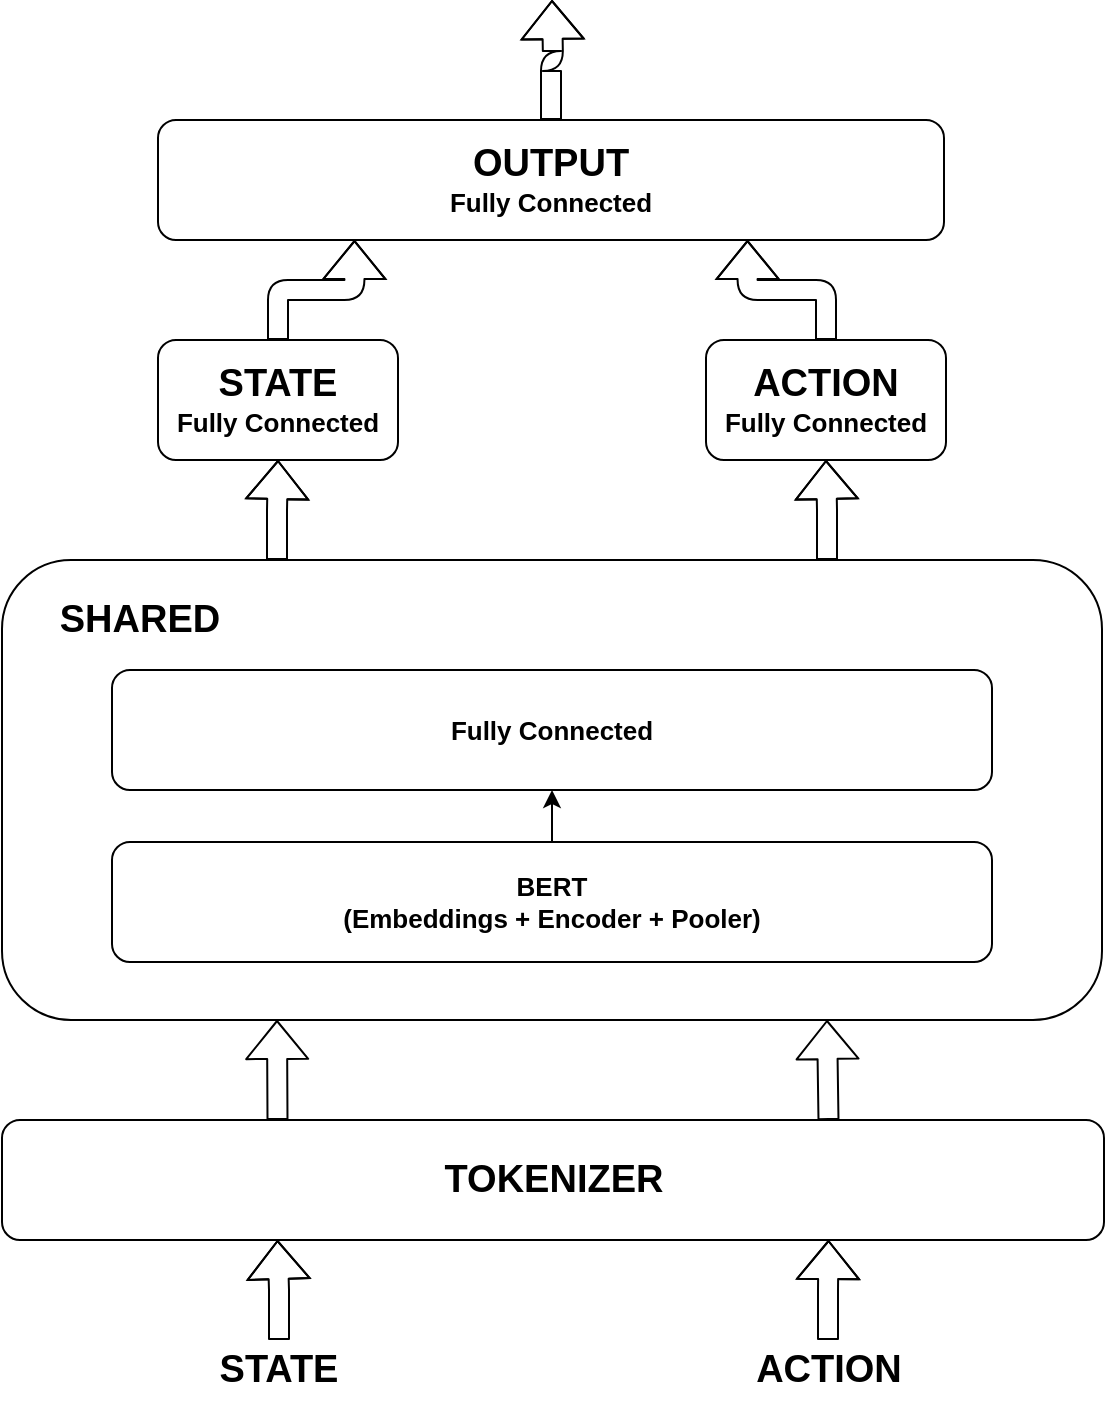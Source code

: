 <mxfile>
    <diagram id="EV65yb_jjW9IthwbfgZv" name="Page-1">
        <mxGraphModel dx="1715" dy="1142" grid="1" gridSize="10" guides="1" tooltips="1" connect="1" arrows="1" fold="1" page="1" pageScale="1" pageWidth="827" pageHeight="1169" math="0" shadow="0">
            <root>
                <mxCell id="0"/>
                <mxCell id="1" parent="0"/>
                <mxCell id="HSNwQ3O_0nQfxcZKa0X5-3" style="edgeStyle=orthogonalEdgeStyle;rounded=1;orthogonalLoop=1;jettySize=auto;html=1;exitX=0.25;exitY=0;exitDx=0;exitDy=0;fontSize=13;shape=flexArrow;" parent="1" source="1uaCHu3Pwth4PD7MlHN_-7" target="B6evqfIJlXMsKJtfPlcZ-13" edge="1">
                    <mxGeometry relative="1" as="geometry"/>
                </mxCell>
                <mxCell id="HSNwQ3O_0nQfxcZKa0X5-4" style="edgeStyle=orthogonalEdgeStyle;rounded=1;orthogonalLoop=1;jettySize=auto;html=1;exitX=0.75;exitY=0;exitDx=0;exitDy=0;entryX=0.5;entryY=1;entryDx=0;entryDy=0;fontSize=13;shape=flexArrow;" parent="1" source="1uaCHu3Pwth4PD7MlHN_-7" target="HSNwQ3O_0nQfxcZKa0X5-1" edge="1">
                    <mxGeometry relative="1" as="geometry"/>
                </mxCell>
                <mxCell id="1uaCHu3Pwth4PD7MlHN_-7" value="" style="rounded=1;whiteSpace=wrap;html=1;" parent="1" vertex="1">
                    <mxGeometry x="121" y="470" width="550" height="230" as="geometry"/>
                </mxCell>
                <mxCell id="B6evqfIJlXMsKJtfPlcZ-7" value="" style="edgeStyle=orthogonalEdgeStyle;rounded=1;orthogonalLoop=1;jettySize=auto;html=1;fontSize=13;" parent="1" source="1uaCHu3Pwth4PD7MlHN_-1" target="B6evqfIJlXMsKJtfPlcZ-6" edge="1">
                    <mxGeometry relative="1" as="geometry"/>
                </mxCell>
                <mxCell id="1uaCHu3Pwth4PD7MlHN_-1" value="&lt;b&gt;&lt;font style=&quot;font-size: 13px&quot;&gt;BERT&lt;br&gt;(Embeddings + Encoder + Pooler)&lt;br&gt;&lt;/font&gt;&lt;/b&gt;" style="rounded=1;whiteSpace=wrap;html=1;" parent="1" vertex="1">
                    <mxGeometry x="176" y="611" width="440" height="60" as="geometry"/>
                </mxCell>
                <mxCell id="1uaCHu3Pwth4PD7MlHN_-12" value="&lt;b&gt;&lt;font style=&quot;font-size: 19px&quot;&gt;SHARED&lt;/font&gt;&lt;/b&gt;" style="text;html=1;strokeColor=none;fillColor=none;align=center;verticalAlign=middle;whiteSpace=wrap;rounded=1;" parent="1" vertex="1">
                    <mxGeometry x="140" y="480" width="100" height="40" as="geometry"/>
                </mxCell>
                <mxCell id="HSNwQ3O_0nQfxcZKa0X5-12" style="edgeStyle=orthogonalEdgeStyle;shape=flexArrow;rounded=1;orthogonalLoop=1;jettySize=auto;html=1;exitX=0.5;exitY=0;exitDx=0;exitDy=0;entryX=0.25;entryY=1;entryDx=0;entryDy=0;fontSize=19;" parent="1" source="1uaCHu3Pwth4PD7MlHN_-13" target="B6evqfIJlXMsKJtfPlcZ-8" edge="1">
                    <mxGeometry relative="1" as="geometry"/>
                </mxCell>
                <mxCell id="1uaCHu3Pwth4PD7MlHN_-13" value="&lt;b&gt;STATE&lt;/b&gt;" style="text;html=1;strokeColor=none;fillColor=none;align=center;verticalAlign=middle;whiteSpace=wrap;rounded=1;fontSize=19;" parent="1" vertex="1">
                    <mxGeometry x="223" y="860" width="73" height="30" as="geometry"/>
                </mxCell>
                <mxCell id="HSNwQ3O_0nQfxcZKa0X5-13" style="edgeStyle=orthogonalEdgeStyle;shape=flexArrow;rounded=1;orthogonalLoop=1;jettySize=auto;html=1;exitX=0.5;exitY=0;exitDx=0;exitDy=0;entryX=0.75;entryY=1;entryDx=0;entryDy=0;fontSize=19;" parent="1" source="1uaCHu3Pwth4PD7MlHN_-14" target="B6evqfIJlXMsKJtfPlcZ-8" edge="1">
                    <mxGeometry relative="1" as="geometry"/>
                </mxCell>
                <mxCell id="1uaCHu3Pwth4PD7MlHN_-14" value="&lt;b&gt;ACTION&lt;/b&gt;" style="text;html=1;strokeColor=none;fillColor=none;align=center;verticalAlign=middle;whiteSpace=wrap;rounded=1;fontSize=19;" parent="1" vertex="1">
                    <mxGeometry x="494.5" y="860" width="79" height="30" as="geometry"/>
                </mxCell>
                <mxCell id="B6evqfIJlXMsKJtfPlcZ-6" value="&lt;b&gt;&lt;font style=&quot;font-size: 13px&quot;&gt;Fully Connected&lt;/font&gt;&lt;/b&gt;" style="rounded=1;whiteSpace=wrap;html=1;" parent="1" vertex="1">
                    <mxGeometry x="176" y="525" width="440" height="60" as="geometry"/>
                </mxCell>
                <mxCell id="B6evqfIJlXMsKJtfPlcZ-8" value="" style="rounded=1;whiteSpace=wrap;html=1;fontSize=13;" parent="1" vertex="1">
                    <mxGeometry x="121" y="750" width="551" height="60" as="geometry"/>
                </mxCell>
                <mxCell id="B6evqfIJlXMsKJtfPlcZ-10" value="" style="shape=flexArrow;endArrow=classic;html=1;rounded=1;fontSize=13;exitX=0.75;exitY=0;exitDx=0;exitDy=0;entryX=0.75;entryY=1;entryDx=0;entryDy=0;" parent="1" source="B6evqfIJlXMsKJtfPlcZ-8" target="1uaCHu3Pwth4PD7MlHN_-7" edge="1">
                    <mxGeometry width="50" height="50" relative="1" as="geometry">
                        <mxPoint x="372" y="760" as="sourcePoint"/>
                        <mxPoint x="422" y="710" as="targetPoint"/>
                    </mxGeometry>
                </mxCell>
                <mxCell id="B6evqfIJlXMsKJtfPlcZ-11" value="" style="shape=flexArrow;endArrow=classic;html=1;rounded=1;fontSize=13;exitX=0.25;exitY=0;exitDx=0;exitDy=0;entryX=0.25;entryY=1;entryDx=0;entryDy=0;" parent="1" source="B6evqfIJlXMsKJtfPlcZ-8" target="1uaCHu3Pwth4PD7MlHN_-7" edge="1">
                    <mxGeometry width="50" height="50" relative="1" as="geometry">
                        <mxPoint x="372" y="760" as="sourcePoint"/>
                        <mxPoint x="292" y="740" as="targetPoint"/>
                    </mxGeometry>
                </mxCell>
                <mxCell id="B6evqfIJlXMsKJtfPlcZ-12" value="&lt;b&gt;&lt;font style=&quot;font-size: 19px&quot;&gt;TOKENIZER&lt;/font&gt;&lt;/b&gt;" style="text;html=1;strokeColor=none;fillColor=none;align=center;verticalAlign=middle;whiteSpace=wrap;rounded=1;" parent="1" vertex="1">
                    <mxGeometry x="320" y="760" width="154" height="40" as="geometry"/>
                </mxCell>
                <mxCell id="HSNwQ3O_0nQfxcZKa0X5-7" style="edgeStyle=orthogonalEdgeStyle;shape=flexArrow;rounded=1;orthogonalLoop=1;jettySize=auto;html=1;exitX=0.5;exitY=0;exitDx=0;exitDy=0;entryX=0.25;entryY=1;entryDx=0;entryDy=0;fontSize=13;" parent="1" source="B6evqfIJlXMsKJtfPlcZ-13" target="B6evqfIJlXMsKJtfPlcZ-14" edge="1">
                    <mxGeometry relative="1" as="geometry"/>
                </mxCell>
                <mxCell id="B6evqfIJlXMsKJtfPlcZ-13" value="&lt;b&gt;&lt;font style=&quot;font-size: 19px&quot;&gt;STATE&lt;/font&gt;&lt;br&gt;Fully Connected&lt;br&gt;&lt;/b&gt;" style="rounded=1;whiteSpace=wrap;html=1;fontSize=13;" parent="1" vertex="1">
                    <mxGeometry x="199" y="360" width="120" height="60" as="geometry"/>
                </mxCell>
                <mxCell id="HSNwQ3O_0nQfxcZKa0X5-8" style="edgeStyle=orthogonalEdgeStyle;shape=flexArrow;rounded=1;orthogonalLoop=1;jettySize=auto;html=1;exitX=0.5;exitY=0;exitDx=0;exitDy=0;fontSize=13;" parent="1" source="B6evqfIJlXMsKJtfPlcZ-14" edge="1">
                    <mxGeometry relative="1" as="geometry">
                        <mxPoint x="396" y="190" as="targetPoint"/>
                    </mxGeometry>
                </mxCell>
                <mxCell id="B6evqfIJlXMsKJtfPlcZ-14" value="&lt;b&gt;&lt;font style=&quot;font-size: 19px&quot;&gt;OUTPUT&lt;/font&gt;&lt;br&gt;Fully Connected&lt;/b&gt;" style="rounded=1;whiteSpace=wrap;html=1;fontSize=13;" parent="1" vertex="1">
                    <mxGeometry x="199" y="250" width="393" height="60" as="geometry"/>
                </mxCell>
                <mxCell id="HSNwQ3O_0nQfxcZKa0X5-6" style="edgeStyle=orthogonalEdgeStyle;shape=flexArrow;rounded=1;orthogonalLoop=1;jettySize=auto;html=1;exitX=0.5;exitY=0;exitDx=0;exitDy=0;entryX=0.75;entryY=1;entryDx=0;entryDy=0;fontSize=13;" parent="1" source="HSNwQ3O_0nQfxcZKa0X5-1" target="B6evqfIJlXMsKJtfPlcZ-14" edge="1">
                    <mxGeometry relative="1" as="geometry"/>
                </mxCell>
                <mxCell id="HSNwQ3O_0nQfxcZKa0X5-1" value="&lt;b&gt;&lt;font style=&quot;font-size: 19px&quot;&gt;ACTION&lt;/font&gt;&lt;br&gt;Fully Connected&lt;br&gt;&lt;/b&gt;" style="rounded=1;whiteSpace=wrap;html=1;fontSize=13;" parent="1" vertex="1">
                    <mxGeometry x="473" y="360" width="120" height="60" as="geometry"/>
                </mxCell>
            </root>
        </mxGraphModel>
    </diagram>
</mxfile>